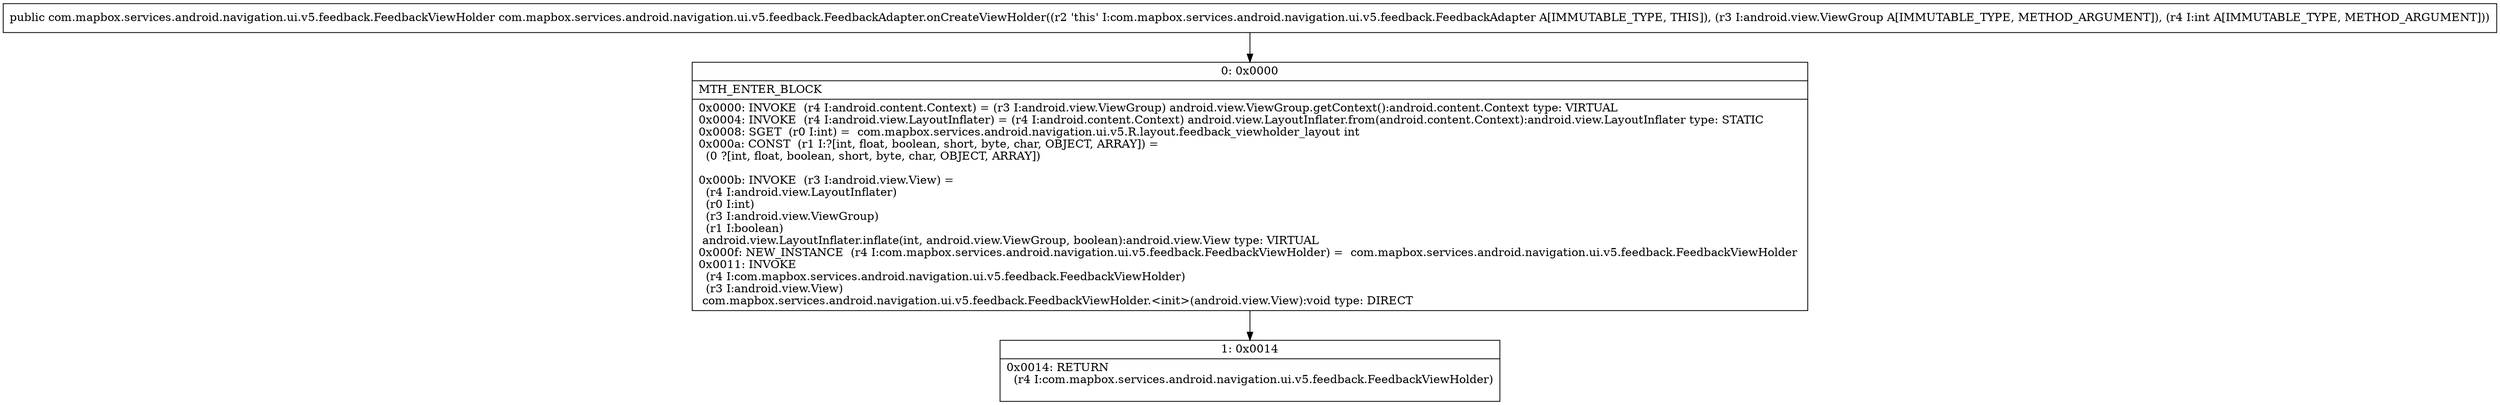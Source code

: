 digraph "CFG forcom.mapbox.services.android.navigation.ui.v5.feedback.FeedbackAdapter.onCreateViewHolder(Landroid\/view\/ViewGroup;I)Lcom\/mapbox\/services\/android\/navigation\/ui\/v5\/feedback\/FeedbackViewHolder;" {
Node_0 [shape=record,label="{0\:\ 0x0000|MTH_ENTER_BLOCK\l|0x0000: INVOKE  (r4 I:android.content.Context) = (r3 I:android.view.ViewGroup) android.view.ViewGroup.getContext():android.content.Context type: VIRTUAL \l0x0004: INVOKE  (r4 I:android.view.LayoutInflater) = (r4 I:android.content.Context) android.view.LayoutInflater.from(android.content.Context):android.view.LayoutInflater type: STATIC \l0x0008: SGET  (r0 I:int) =  com.mapbox.services.android.navigation.ui.v5.R.layout.feedback_viewholder_layout int \l0x000a: CONST  (r1 I:?[int, float, boolean, short, byte, char, OBJECT, ARRAY]) = \l  (0 ?[int, float, boolean, short, byte, char, OBJECT, ARRAY])\l \l0x000b: INVOKE  (r3 I:android.view.View) = \l  (r4 I:android.view.LayoutInflater)\l  (r0 I:int)\l  (r3 I:android.view.ViewGroup)\l  (r1 I:boolean)\l android.view.LayoutInflater.inflate(int, android.view.ViewGroup, boolean):android.view.View type: VIRTUAL \l0x000f: NEW_INSTANCE  (r4 I:com.mapbox.services.android.navigation.ui.v5.feedback.FeedbackViewHolder) =  com.mapbox.services.android.navigation.ui.v5.feedback.FeedbackViewHolder \l0x0011: INVOKE  \l  (r4 I:com.mapbox.services.android.navigation.ui.v5.feedback.FeedbackViewHolder)\l  (r3 I:android.view.View)\l com.mapbox.services.android.navigation.ui.v5.feedback.FeedbackViewHolder.\<init\>(android.view.View):void type: DIRECT \l}"];
Node_1 [shape=record,label="{1\:\ 0x0014|0x0014: RETURN  \l  (r4 I:com.mapbox.services.android.navigation.ui.v5.feedback.FeedbackViewHolder)\l \l}"];
MethodNode[shape=record,label="{public com.mapbox.services.android.navigation.ui.v5.feedback.FeedbackViewHolder com.mapbox.services.android.navigation.ui.v5.feedback.FeedbackAdapter.onCreateViewHolder((r2 'this' I:com.mapbox.services.android.navigation.ui.v5.feedback.FeedbackAdapter A[IMMUTABLE_TYPE, THIS]), (r3 I:android.view.ViewGroup A[IMMUTABLE_TYPE, METHOD_ARGUMENT]), (r4 I:int A[IMMUTABLE_TYPE, METHOD_ARGUMENT])) }"];
MethodNode -> Node_0;
Node_0 -> Node_1;
}

